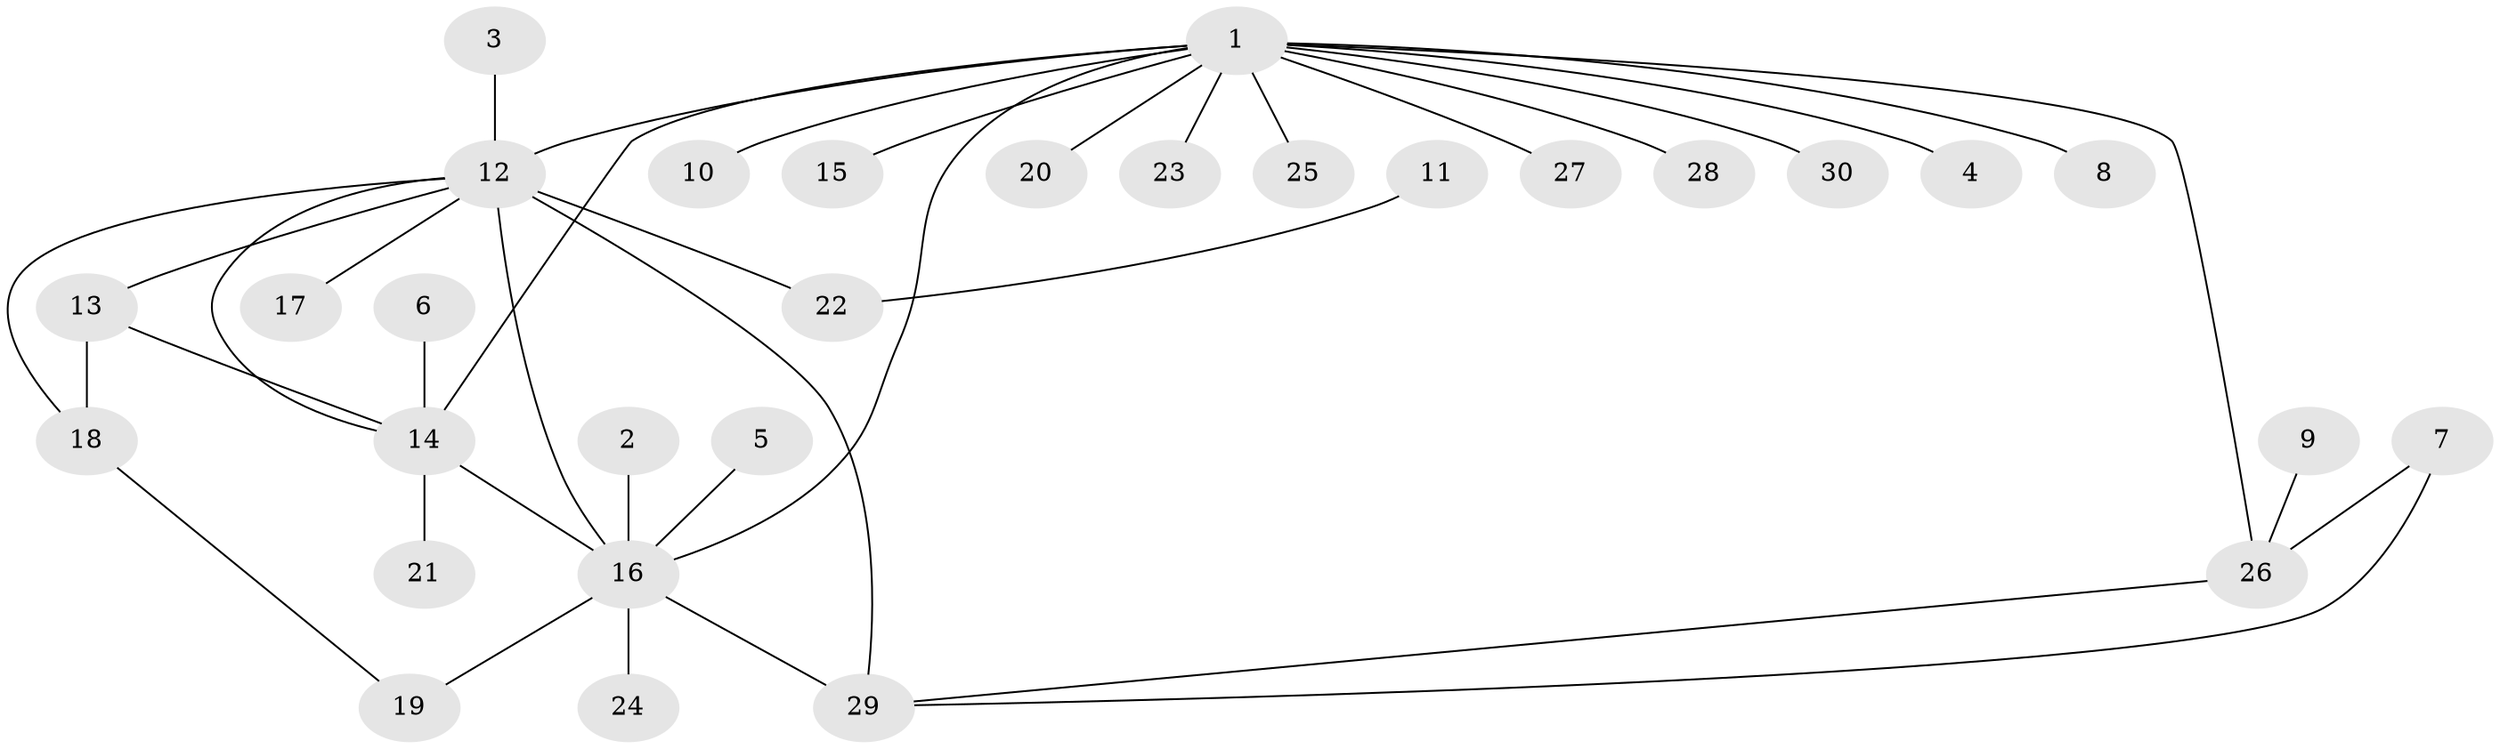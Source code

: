 // original degree distribution, {8: 0.03333333333333333, 9: 0.03333333333333333, 3: 0.03333333333333333, 4: 0.1, 6: 0.016666666666666666, 7: 0.03333333333333333, 5: 0.016666666666666666, 1: 0.55, 2: 0.18333333333333332}
// Generated by graph-tools (version 1.1) at 2025/26/03/09/25 03:26:47]
// undirected, 30 vertices, 38 edges
graph export_dot {
graph [start="1"]
  node [color=gray90,style=filled];
  1;
  2;
  3;
  4;
  5;
  6;
  7;
  8;
  9;
  10;
  11;
  12;
  13;
  14;
  15;
  16;
  17;
  18;
  19;
  20;
  21;
  22;
  23;
  24;
  25;
  26;
  27;
  28;
  29;
  30;
  1 -- 4 [weight=2.0];
  1 -- 8 [weight=1.0];
  1 -- 10 [weight=1.0];
  1 -- 12 [weight=2.0];
  1 -- 14 [weight=1.0];
  1 -- 15 [weight=1.0];
  1 -- 16 [weight=1.0];
  1 -- 20 [weight=1.0];
  1 -- 23 [weight=1.0];
  1 -- 25 [weight=1.0];
  1 -- 26 [weight=1.0];
  1 -- 27 [weight=1.0];
  1 -- 28 [weight=1.0];
  1 -- 30 [weight=1.0];
  2 -- 16 [weight=1.0];
  3 -- 12 [weight=1.0];
  5 -- 16 [weight=1.0];
  6 -- 14 [weight=1.0];
  7 -- 26 [weight=1.0];
  7 -- 29 [weight=1.0];
  9 -- 26 [weight=1.0];
  11 -- 22 [weight=1.0];
  12 -- 13 [weight=1.0];
  12 -- 14 [weight=1.0];
  12 -- 16 [weight=1.0];
  12 -- 17 [weight=1.0];
  12 -- 18 [weight=1.0];
  12 -- 22 [weight=1.0];
  12 -- 29 [weight=1.0];
  13 -- 14 [weight=1.0];
  13 -- 18 [weight=1.0];
  14 -- 16 [weight=2.0];
  14 -- 21 [weight=1.0];
  16 -- 19 [weight=1.0];
  16 -- 24 [weight=1.0];
  16 -- 29 [weight=2.0];
  18 -- 19 [weight=1.0];
  26 -- 29 [weight=1.0];
}
